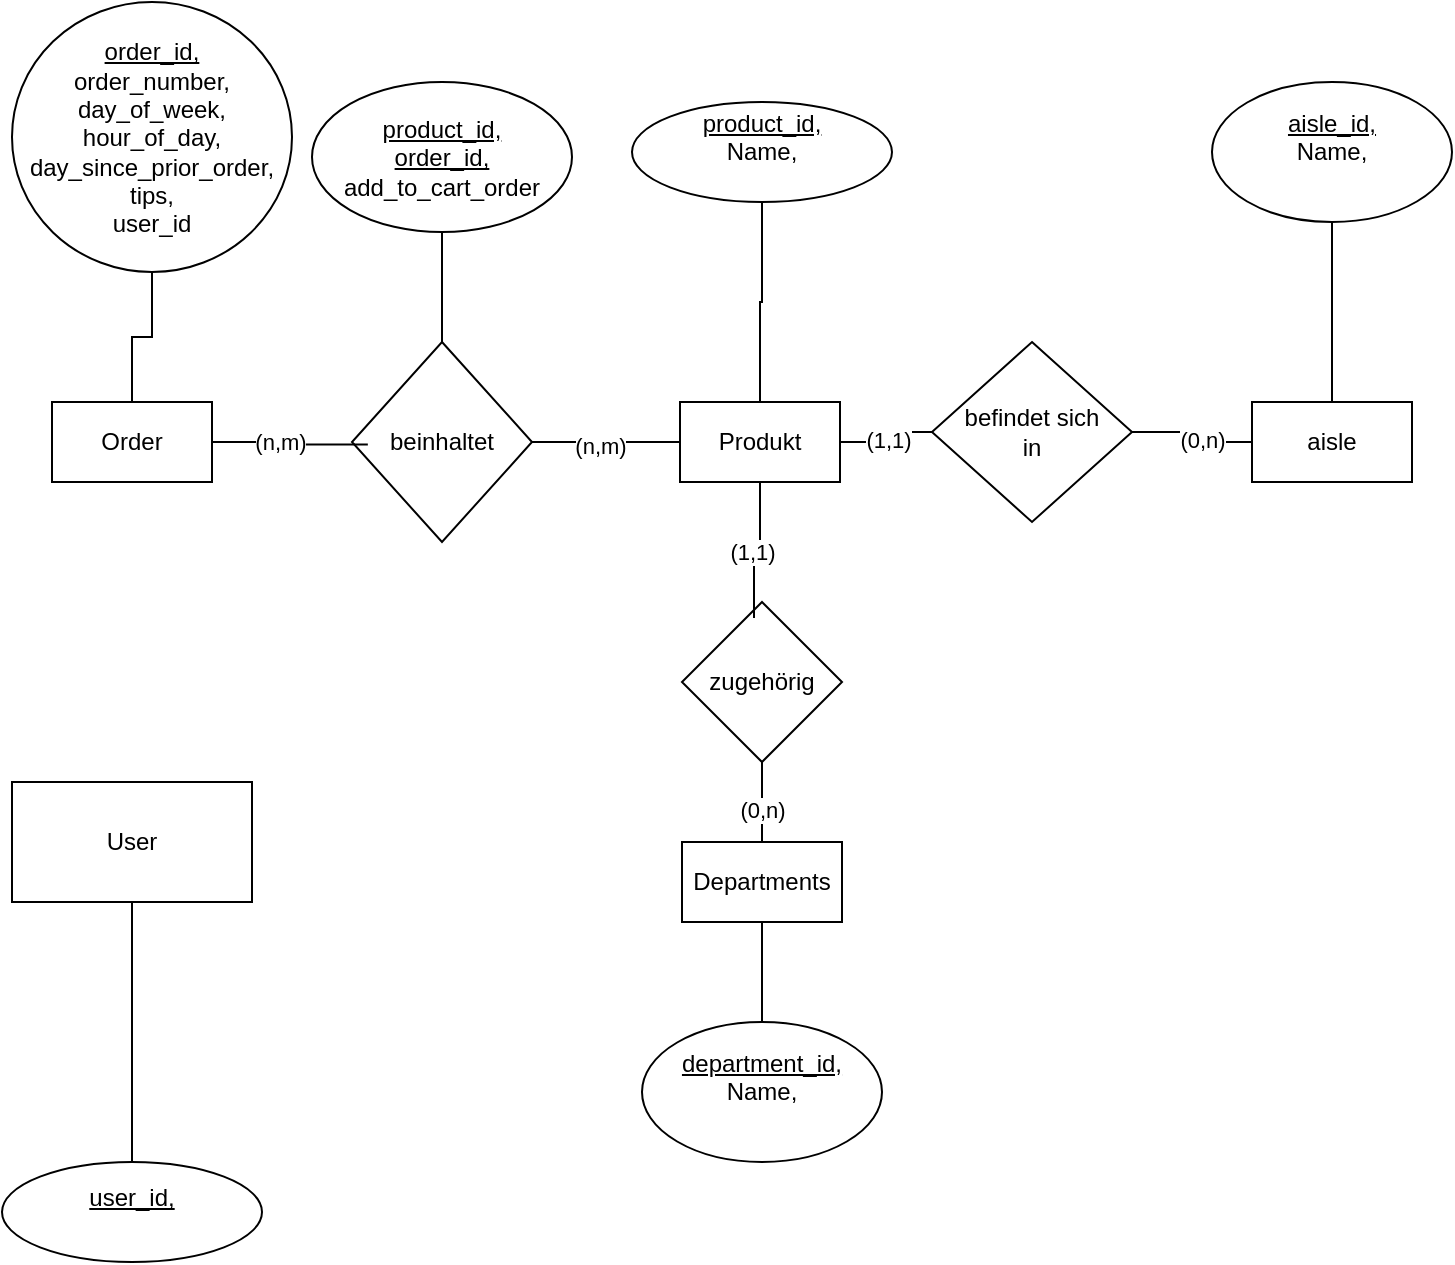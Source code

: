 <mxfile version="24.8.4">
  <diagram name="Seite-1" id="yuGMgSGkvPNPzRTSLYds">
    <mxGraphModel dx="1368" dy="754" grid="1" gridSize="10" guides="1" tooltips="1" connect="1" arrows="1" fold="1" page="1" pageScale="1" pageWidth="827" pageHeight="1169" math="0" shadow="0">
      <root>
        <mxCell id="0" />
        <mxCell id="1" parent="0" />
        <mxCell id="W_zOAZ0_mpa8WEUn6_4m-1" value="Produkt" style="rounded=0;whiteSpace=wrap;html=1;" vertex="1" parent="1">
          <mxGeometry x="374" y="200" width="80" height="40" as="geometry" />
        </mxCell>
        <mxCell id="W_zOAZ0_mpa8WEUn6_4m-5" style="edgeStyle=orthogonalEdgeStyle;rounded=0;orthogonalLoop=1;jettySize=auto;html=1;endArrow=none;endFill=0;" edge="1" parent="1" source="W_zOAZ0_mpa8WEUn6_4m-2" target="W_zOAZ0_mpa8WEUn6_4m-1">
          <mxGeometry relative="1" as="geometry" />
        </mxCell>
        <mxCell id="W_zOAZ0_mpa8WEUn6_4m-2" value="&lt;div style=&quot;&quot;&gt;&lt;u style=&quot;background-color: initial;&quot;&gt;product_id,&lt;/u&gt;&lt;/div&gt;&lt;div style=&quot;&quot;&gt;Name,&lt;/div&gt;&lt;div style=&quot;&quot;&gt;&lt;br&gt;&lt;/div&gt;" style="ellipse;whiteSpace=wrap;html=1;align=center;" vertex="1" parent="1">
          <mxGeometry x="350" y="50" width="130" height="50" as="geometry" />
        </mxCell>
        <mxCell id="W_zOAZ0_mpa8WEUn6_4m-3" value="aisle" style="rounded=0;whiteSpace=wrap;html=1;" vertex="1" parent="1">
          <mxGeometry x="660" y="200" width="80" height="40" as="geometry" />
        </mxCell>
        <mxCell id="W_zOAZ0_mpa8WEUn6_4m-6" style="edgeStyle=orthogonalEdgeStyle;rounded=0;orthogonalLoop=1;jettySize=auto;html=1;endArrow=none;endFill=0;" edge="1" parent="1" source="W_zOAZ0_mpa8WEUn6_4m-4" target="W_zOAZ0_mpa8WEUn6_4m-3">
          <mxGeometry relative="1" as="geometry" />
        </mxCell>
        <mxCell id="W_zOAZ0_mpa8WEUn6_4m-4" value="&lt;u&gt;aisle_id,&lt;/u&gt;&lt;div&gt;Name,&lt;/div&gt;&lt;div&gt;&lt;br&gt;&lt;/div&gt;" style="ellipse;whiteSpace=wrap;html=1;" vertex="1" parent="1">
          <mxGeometry x="640" y="40" width="120" height="70" as="geometry" />
        </mxCell>
        <mxCell id="W_zOAZ0_mpa8WEUn6_4m-33" style="edgeStyle=orthogonalEdgeStyle;rounded=0;orthogonalLoop=1;jettySize=auto;html=1;entryX=0.5;entryY=1;entryDx=0;entryDy=0;endArrow=none;endFill=0;" edge="1" parent="1" source="W_zOAZ0_mpa8WEUn6_4m-7" target="W_zOAZ0_mpa8WEUn6_4m-30">
          <mxGeometry relative="1" as="geometry" />
        </mxCell>
        <mxCell id="W_zOAZ0_mpa8WEUn6_4m-34" value="(0,n)" style="edgeLabel;html=1;align=center;verticalAlign=middle;resizable=0;points=[];" vertex="1" connectable="0" parent="W_zOAZ0_mpa8WEUn6_4m-33">
          <mxGeometry x="-0.2" relative="1" as="geometry">
            <mxPoint as="offset" />
          </mxGeometry>
        </mxCell>
        <mxCell id="W_zOAZ0_mpa8WEUn6_4m-7" value="Departments" style="rounded=0;whiteSpace=wrap;html=1;" vertex="1" parent="1">
          <mxGeometry x="375" y="420" width="80" height="40" as="geometry" />
        </mxCell>
        <mxCell id="W_zOAZ0_mpa8WEUn6_4m-9" style="edgeStyle=orthogonalEdgeStyle;rounded=0;orthogonalLoop=1;jettySize=auto;html=1;entryX=0.5;entryY=1;entryDx=0;entryDy=0;endArrow=none;endFill=0;" edge="1" parent="1" source="W_zOAZ0_mpa8WEUn6_4m-8" target="W_zOAZ0_mpa8WEUn6_4m-7">
          <mxGeometry relative="1" as="geometry" />
        </mxCell>
        <mxCell id="W_zOAZ0_mpa8WEUn6_4m-8" value="&lt;u&gt;department_id,&lt;/u&gt;&lt;div&gt;Name,&lt;/div&gt;&lt;div&gt;&lt;br&gt;&lt;/div&gt;" style="ellipse;whiteSpace=wrap;html=1;" vertex="1" parent="1">
          <mxGeometry x="355" y="510" width="120" height="70" as="geometry" />
        </mxCell>
        <mxCell id="W_zOAZ0_mpa8WEUn6_4m-10" value="Order" style="rounded=0;whiteSpace=wrap;html=1;" vertex="1" parent="1">
          <mxGeometry x="60" y="200" width="80" height="40" as="geometry" />
        </mxCell>
        <mxCell id="W_zOAZ0_mpa8WEUn6_4m-17" style="edgeStyle=orthogonalEdgeStyle;rounded=0;orthogonalLoop=1;jettySize=auto;html=1;entryX=0.5;entryY=0;entryDx=0;entryDy=0;endArrow=none;endFill=0;" edge="1" parent="1" source="W_zOAZ0_mpa8WEUn6_4m-11" target="W_zOAZ0_mpa8WEUn6_4m-10">
          <mxGeometry relative="1" as="geometry" />
        </mxCell>
        <mxCell id="W_zOAZ0_mpa8WEUn6_4m-11" value="&lt;div style=&quot;&quot;&gt;&lt;u style=&quot;background-color: initial;&quot;&gt;order_id,&lt;/u&gt;&lt;/div&gt;&lt;div style=&quot;&quot;&gt;order_number,&lt;/div&gt;&lt;div style=&quot;&quot;&gt;day_of_week,&lt;/div&gt;&lt;div style=&quot;&quot;&gt;&lt;span style=&quot;background-color: initial;&quot;&gt;hour_of_day,&lt;/span&gt;&lt;br&gt;&lt;/div&gt;&lt;div style=&quot;&quot;&gt;&lt;span style=&quot;background-color: initial;&quot;&gt;day_since_prior_order,&lt;/span&gt;&lt;/div&gt;&lt;div style=&quot;&quot;&gt;&lt;span style=&quot;background-color: initial;&quot;&gt;tips,&lt;/span&gt;&lt;/div&gt;&lt;div style=&quot;&quot;&gt;&lt;span style=&quot;background-color: initial;&quot;&gt;user_id&lt;/span&gt;&lt;/div&gt;" style="ellipse;whiteSpace=wrap;html=1;align=center;" vertex="1" parent="1">
          <mxGeometry x="40" width="140" height="135" as="geometry" />
        </mxCell>
        <mxCell id="W_zOAZ0_mpa8WEUn6_4m-12" value="User" style="rounded=0;whiteSpace=wrap;html=1;" vertex="1" parent="1">
          <mxGeometry x="40" y="390" width="120" height="60" as="geometry" />
        </mxCell>
        <mxCell id="W_zOAZ0_mpa8WEUn6_4m-14" style="edgeStyle=orthogonalEdgeStyle;rounded=0;orthogonalLoop=1;jettySize=auto;html=1;entryX=0.5;entryY=1;entryDx=0;entryDy=0;endArrow=none;endFill=0;" edge="1" parent="1" source="W_zOAZ0_mpa8WEUn6_4m-13" target="W_zOAZ0_mpa8WEUn6_4m-12">
          <mxGeometry relative="1" as="geometry" />
        </mxCell>
        <mxCell id="W_zOAZ0_mpa8WEUn6_4m-13" value="&lt;div style=&quot;&quot;&gt;&lt;u style=&quot;background-color: initial;&quot;&gt;user_id,&lt;/u&gt;&lt;/div&gt;&lt;div style=&quot;&quot;&gt;&lt;br&gt;&lt;/div&gt;" style="ellipse;whiteSpace=wrap;html=1;align=center;" vertex="1" parent="1">
          <mxGeometry x="35" y="580" width="130" height="50" as="geometry" />
        </mxCell>
        <mxCell id="W_zOAZ0_mpa8WEUn6_4m-20" style="edgeStyle=orthogonalEdgeStyle;rounded=0;orthogonalLoop=1;jettySize=auto;html=1;entryX=0;entryY=0.5;entryDx=0;entryDy=0;endArrow=none;endFill=0;" edge="1" parent="1" source="W_zOAZ0_mpa8WEUn6_4m-18" target="W_zOAZ0_mpa8WEUn6_4m-1">
          <mxGeometry relative="1" as="geometry" />
        </mxCell>
        <mxCell id="W_zOAZ0_mpa8WEUn6_4m-24" value="(n,m)" style="edgeLabel;html=1;align=center;verticalAlign=middle;resizable=0;points=[];" vertex="1" connectable="0" parent="W_zOAZ0_mpa8WEUn6_4m-20">
          <mxGeometry x="-0.1" y="-2" relative="1" as="geometry">
            <mxPoint as="offset" />
          </mxGeometry>
        </mxCell>
        <mxCell id="W_zOAZ0_mpa8WEUn6_4m-18" value="beinhaltet" style="rhombus;whiteSpace=wrap;html=1;" vertex="1" parent="1">
          <mxGeometry x="210" y="170" width="90" height="100" as="geometry" />
        </mxCell>
        <mxCell id="W_zOAZ0_mpa8WEUn6_4m-19" style="edgeStyle=orthogonalEdgeStyle;rounded=0;orthogonalLoop=1;jettySize=auto;html=1;entryX=0.088;entryY=0.513;entryDx=0;entryDy=0;entryPerimeter=0;endArrow=none;endFill=0;" edge="1" parent="1" source="W_zOAZ0_mpa8WEUn6_4m-10" target="W_zOAZ0_mpa8WEUn6_4m-18">
          <mxGeometry relative="1" as="geometry" />
        </mxCell>
        <mxCell id="W_zOAZ0_mpa8WEUn6_4m-23" value="(n,m)" style="edgeLabel;html=1;align=center;verticalAlign=middle;resizable=0;points=[];" vertex="1" connectable="0" parent="W_zOAZ0_mpa8WEUn6_4m-19">
          <mxGeometry x="-0.148" relative="1" as="geometry">
            <mxPoint as="offset" />
          </mxGeometry>
        </mxCell>
        <mxCell id="W_zOAZ0_mpa8WEUn6_4m-22" style="edgeStyle=orthogonalEdgeStyle;rounded=0;orthogonalLoop=1;jettySize=auto;html=1;entryX=0.5;entryY=0;entryDx=0;entryDy=0;endArrow=none;endFill=0;" edge="1" parent="1" source="W_zOAZ0_mpa8WEUn6_4m-21" target="W_zOAZ0_mpa8WEUn6_4m-18">
          <mxGeometry relative="1" as="geometry" />
        </mxCell>
        <mxCell id="W_zOAZ0_mpa8WEUn6_4m-21" value="&lt;div style=&quot;&quot;&gt;&lt;u style=&quot;background-color: initial;&quot;&gt;product_id,&lt;/u&gt;&lt;/div&gt;&lt;div style=&quot;&quot;&gt;&lt;u&gt;order_id,&lt;/u&gt;&lt;/div&gt;&lt;div style=&quot;&quot;&gt;add_to_cart_order&lt;/div&gt;" style="ellipse;whiteSpace=wrap;html=1;align=center;" vertex="1" parent="1">
          <mxGeometry x="190" y="40" width="130" height="75" as="geometry" />
        </mxCell>
        <mxCell id="W_zOAZ0_mpa8WEUn6_4m-26" style="edgeStyle=orthogonalEdgeStyle;rounded=0;orthogonalLoop=1;jettySize=auto;html=1;entryX=1;entryY=0.5;entryDx=0;entryDy=0;endArrow=none;endFill=0;" edge="1" parent="1" source="W_zOAZ0_mpa8WEUn6_4m-25" target="W_zOAZ0_mpa8WEUn6_4m-1">
          <mxGeometry relative="1" as="geometry" />
        </mxCell>
        <mxCell id="W_zOAZ0_mpa8WEUn6_4m-29" value="(1,1)" style="edgeLabel;html=1;align=center;verticalAlign=middle;resizable=0;points=[];" vertex="1" connectable="0" parent="W_zOAZ0_mpa8WEUn6_4m-26">
          <mxGeometry x="0.03" y="1" relative="1" as="geometry">
            <mxPoint as="offset" />
          </mxGeometry>
        </mxCell>
        <mxCell id="W_zOAZ0_mpa8WEUn6_4m-27" style="edgeStyle=orthogonalEdgeStyle;rounded=0;orthogonalLoop=1;jettySize=auto;html=1;endArrow=none;endFill=0;" edge="1" parent="1" source="W_zOAZ0_mpa8WEUn6_4m-25" target="W_zOAZ0_mpa8WEUn6_4m-3">
          <mxGeometry relative="1" as="geometry" />
        </mxCell>
        <mxCell id="W_zOAZ0_mpa8WEUn6_4m-28" value="(0,n)" style="edgeLabel;html=1;align=center;verticalAlign=middle;resizable=0;points=[];" vertex="1" connectable="0" parent="W_zOAZ0_mpa8WEUn6_4m-27">
          <mxGeometry x="0.233" y="1" relative="1" as="geometry">
            <mxPoint as="offset" />
          </mxGeometry>
        </mxCell>
        <mxCell id="W_zOAZ0_mpa8WEUn6_4m-25" value="befindet sich&lt;div&gt;in&lt;/div&gt;" style="rhombus;whiteSpace=wrap;html=1;" vertex="1" parent="1">
          <mxGeometry x="500" y="170" width="100" height="90" as="geometry" />
        </mxCell>
        <mxCell id="W_zOAZ0_mpa8WEUn6_4m-30" value="zugehörig" style="rhombus;whiteSpace=wrap;html=1;" vertex="1" parent="1">
          <mxGeometry x="375" y="300" width="80" height="80" as="geometry" />
        </mxCell>
        <mxCell id="W_zOAZ0_mpa8WEUn6_4m-35" style="edgeStyle=orthogonalEdgeStyle;rounded=0;orthogonalLoop=1;jettySize=auto;html=1;entryX=0.45;entryY=0.1;entryDx=0;entryDy=0;entryPerimeter=0;endArrow=none;endFill=0;" edge="1" parent="1" source="W_zOAZ0_mpa8WEUn6_4m-1" target="W_zOAZ0_mpa8WEUn6_4m-30">
          <mxGeometry relative="1" as="geometry" />
        </mxCell>
        <mxCell id="W_zOAZ0_mpa8WEUn6_4m-36" value="(1,1)" style="edgeLabel;html=1;align=center;verticalAlign=middle;resizable=0;points=[];" vertex="1" connectable="0" parent="W_zOAZ0_mpa8WEUn6_4m-35">
          <mxGeometry x="0.073" y="-1" relative="1" as="geometry">
            <mxPoint as="offset" />
          </mxGeometry>
        </mxCell>
      </root>
    </mxGraphModel>
  </diagram>
</mxfile>

